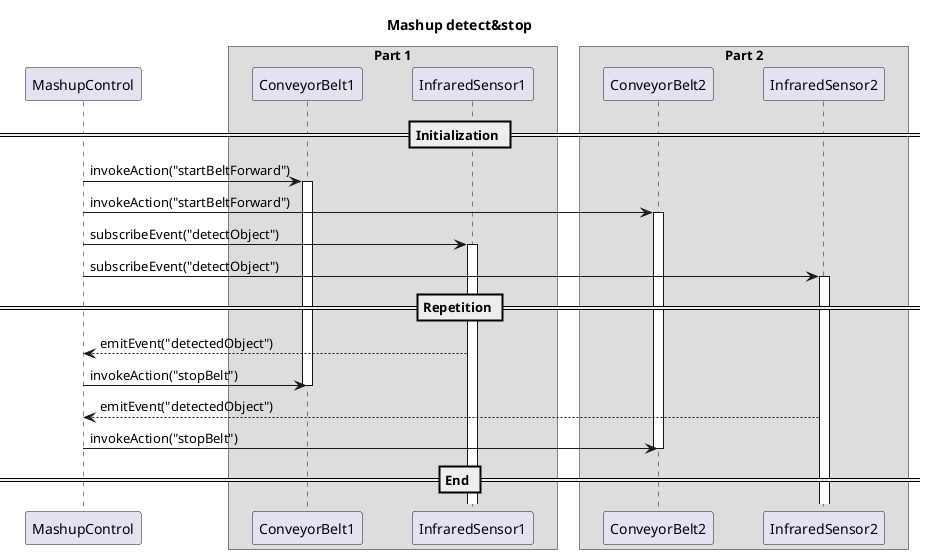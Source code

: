 @startuml

title Mashup detect&stop

skinparam ParticipantPadding 20
skinparam BoxPadding 10

participant MashupControl as MC

box "Part 1"
participant ConveyorBelt1 as CB1
participant InfraredSensor1 as IS1
end box

box "Part 2"
participant ConveyorBelt2 as CB2
participant InfraredSensor2 as IS2
end box


== Initialization ==

MC -> CB1: invokeAction("startBeltForward")
activate CB1
MC -> CB2: invokeAction("startBeltForward")
activate CB2

MC -> IS1: subscribeEvent("detectObject")
activate IS1
MC -> IS2: subscribeEvent("detectObject")
activate IS2

== Repetition ==

MC <-- IS1: emitEvent("detectedObject")
MC -> CB1: invokeAction("stopBelt")
deactivate CB1

MC <-- IS2: emitEvent("detectedObject")
MC -> CB2: invokeAction("stopBelt")
deactivate CB2

== End ==
@enduml